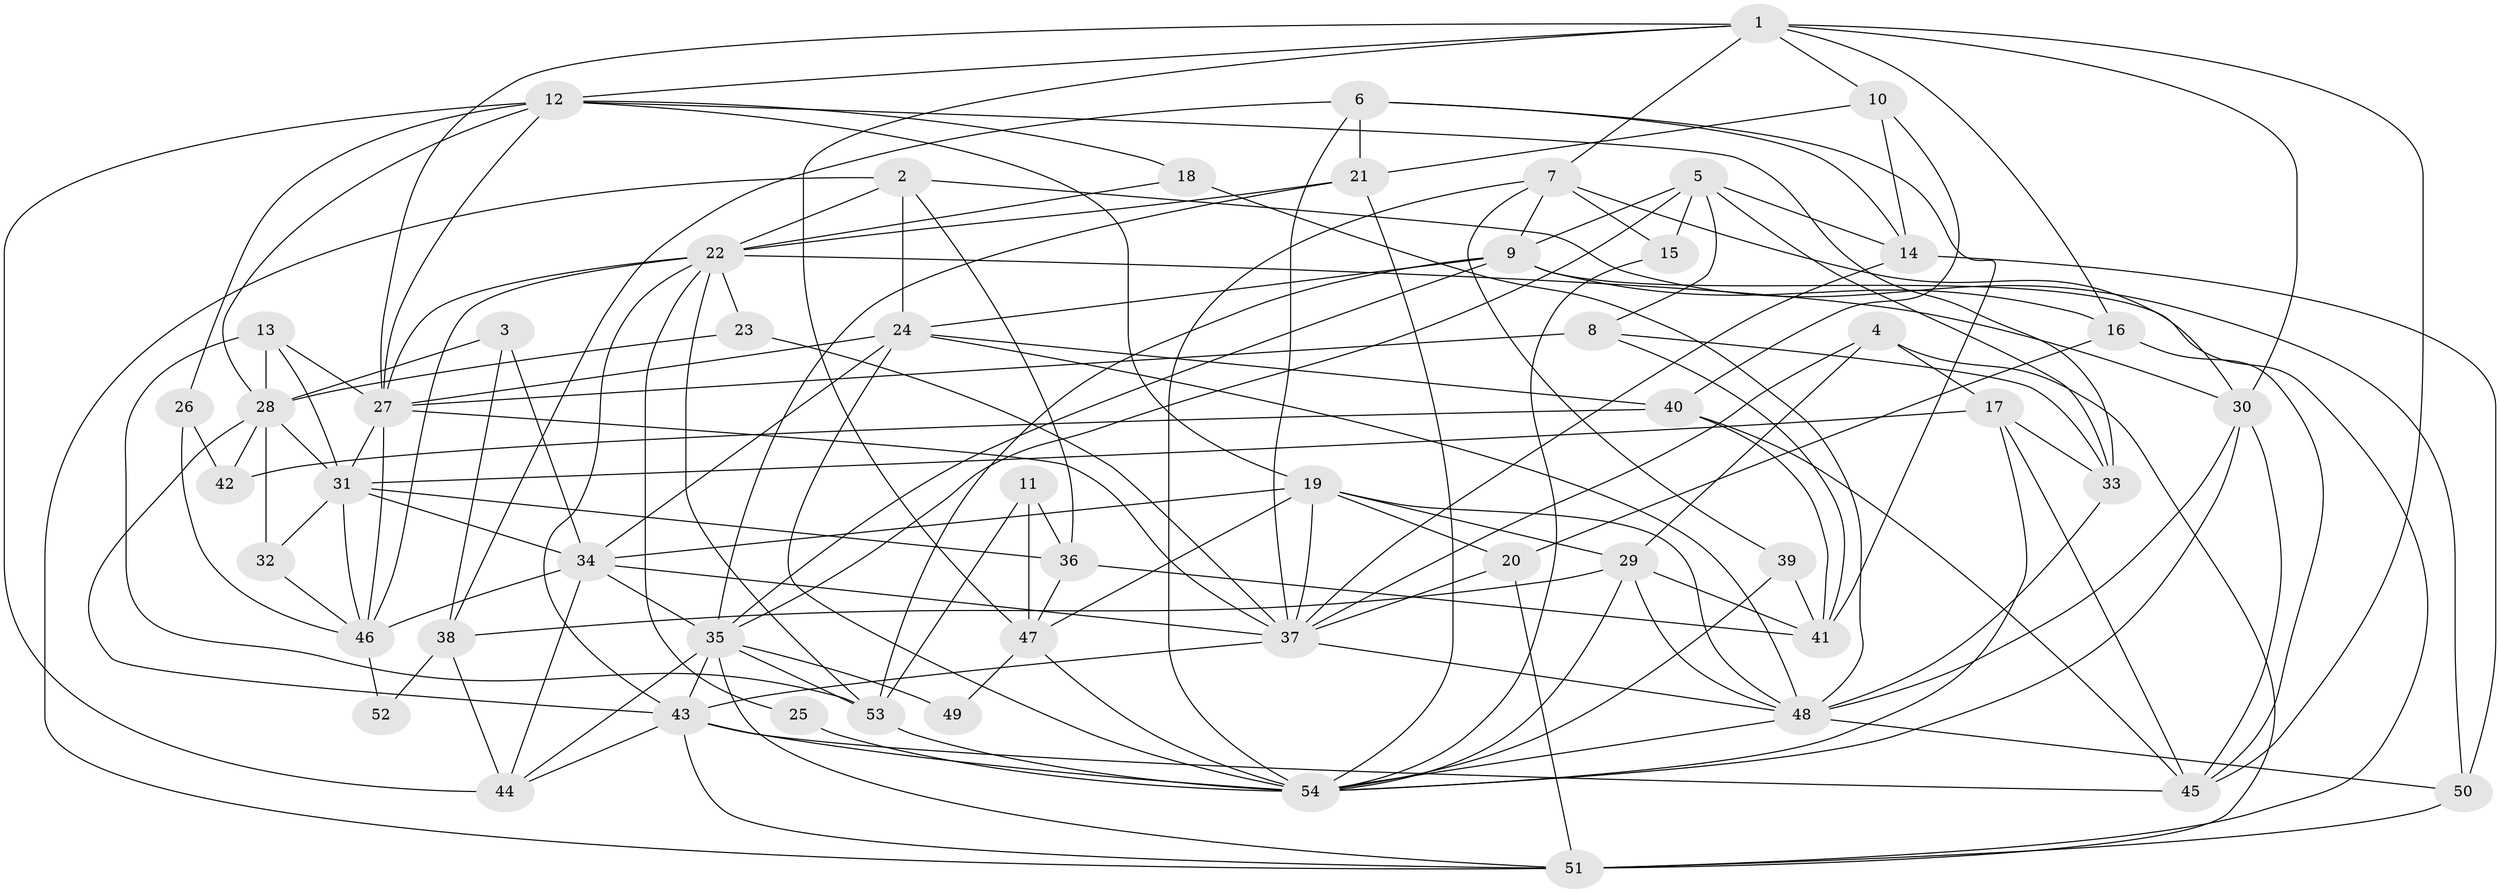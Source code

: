 // original degree distribution, {2: 0.14814814814814814, 4: 0.2777777777777778, 5: 0.25, 3: 0.2222222222222222, 9: 0.009259259259259259, 7: 0.018518518518518517, 6: 0.06481481481481481, 8: 0.009259259259259259}
// Generated by graph-tools (version 1.1) at 2025/50/03/09/25 03:50:06]
// undirected, 54 vertices, 151 edges
graph export_dot {
graph [start="1"]
  node [color=gray90,style=filled];
  1;
  2;
  3;
  4;
  5;
  6;
  7;
  8;
  9;
  10;
  11;
  12;
  13;
  14;
  15;
  16;
  17;
  18;
  19;
  20;
  21;
  22;
  23;
  24;
  25;
  26;
  27;
  28;
  29;
  30;
  31;
  32;
  33;
  34;
  35;
  36;
  37;
  38;
  39;
  40;
  41;
  42;
  43;
  44;
  45;
  46;
  47;
  48;
  49;
  50;
  51;
  52;
  53;
  54;
  1 -- 7 [weight=1.0];
  1 -- 10 [weight=1.0];
  1 -- 12 [weight=1.0];
  1 -- 16 [weight=1.0];
  1 -- 27 [weight=1.0];
  1 -- 30 [weight=1.0];
  1 -- 45 [weight=1.0];
  1 -- 47 [weight=1.0];
  2 -- 22 [weight=1.0];
  2 -- 24 [weight=1.0];
  2 -- 36 [weight=1.0];
  2 -- 50 [weight=1.0];
  2 -- 51 [weight=1.0];
  3 -- 28 [weight=1.0];
  3 -- 34 [weight=1.0];
  3 -- 38 [weight=1.0];
  4 -- 17 [weight=1.0];
  4 -- 29 [weight=1.0];
  4 -- 37 [weight=1.0];
  4 -- 51 [weight=1.0];
  5 -- 8 [weight=1.0];
  5 -- 9 [weight=1.0];
  5 -- 14 [weight=1.0];
  5 -- 15 [weight=1.0];
  5 -- 33 [weight=1.0];
  5 -- 35 [weight=1.0];
  6 -- 14 [weight=1.0];
  6 -- 21 [weight=1.0];
  6 -- 37 [weight=1.0];
  6 -- 38 [weight=1.0];
  6 -- 41 [weight=1.0];
  7 -- 9 [weight=1.0];
  7 -- 15 [weight=1.0];
  7 -- 30 [weight=1.0];
  7 -- 39 [weight=1.0];
  7 -- 54 [weight=1.0];
  8 -- 27 [weight=1.0];
  8 -- 33 [weight=1.0];
  8 -- 41 [weight=1.0];
  9 -- 16 [weight=1.0];
  9 -- 24 [weight=1.0];
  9 -- 35 [weight=1.0];
  9 -- 51 [weight=1.0];
  9 -- 53 [weight=1.0];
  10 -- 14 [weight=1.0];
  10 -- 21 [weight=1.0];
  10 -- 40 [weight=1.0];
  11 -- 36 [weight=1.0];
  11 -- 47 [weight=2.0];
  11 -- 53 [weight=1.0];
  12 -- 18 [weight=1.0];
  12 -- 19 [weight=1.0];
  12 -- 26 [weight=1.0];
  12 -- 27 [weight=1.0];
  12 -- 28 [weight=1.0];
  12 -- 33 [weight=1.0];
  12 -- 44 [weight=1.0];
  13 -- 27 [weight=1.0];
  13 -- 28 [weight=1.0];
  13 -- 31 [weight=1.0];
  13 -- 53 [weight=1.0];
  14 -- 37 [weight=1.0];
  14 -- 50 [weight=1.0];
  15 -- 54 [weight=1.0];
  16 -- 20 [weight=1.0];
  16 -- 45 [weight=1.0];
  17 -- 31 [weight=1.0];
  17 -- 33 [weight=1.0];
  17 -- 45 [weight=1.0];
  17 -- 54 [weight=1.0];
  18 -- 22 [weight=1.0];
  18 -- 48 [weight=1.0];
  19 -- 20 [weight=1.0];
  19 -- 29 [weight=1.0];
  19 -- 34 [weight=1.0];
  19 -- 37 [weight=1.0];
  19 -- 47 [weight=1.0];
  19 -- 48 [weight=1.0];
  20 -- 37 [weight=1.0];
  20 -- 51 [weight=1.0];
  21 -- 22 [weight=1.0];
  21 -- 35 [weight=1.0];
  21 -- 54 [weight=1.0];
  22 -- 23 [weight=1.0];
  22 -- 25 [weight=1.0];
  22 -- 27 [weight=1.0];
  22 -- 30 [weight=1.0];
  22 -- 43 [weight=1.0];
  22 -- 46 [weight=1.0];
  22 -- 53 [weight=1.0];
  23 -- 28 [weight=1.0];
  23 -- 37 [weight=1.0];
  24 -- 27 [weight=2.0];
  24 -- 34 [weight=1.0];
  24 -- 40 [weight=1.0];
  24 -- 48 [weight=1.0];
  24 -- 54 [weight=1.0];
  25 -- 54 [weight=2.0];
  26 -- 42 [weight=1.0];
  26 -- 46 [weight=1.0];
  27 -- 31 [weight=1.0];
  27 -- 37 [weight=1.0];
  27 -- 46 [weight=1.0];
  28 -- 31 [weight=1.0];
  28 -- 32 [weight=1.0];
  28 -- 42 [weight=1.0];
  28 -- 43 [weight=1.0];
  29 -- 38 [weight=1.0];
  29 -- 41 [weight=1.0];
  29 -- 48 [weight=1.0];
  29 -- 54 [weight=1.0];
  30 -- 45 [weight=1.0];
  30 -- 48 [weight=1.0];
  30 -- 54 [weight=1.0];
  31 -- 32 [weight=1.0];
  31 -- 34 [weight=1.0];
  31 -- 36 [weight=1.0];
  31 -- 46 [weight=1.0];
  32 -- 46 [weight=1.0];
  33 -- 48 [weight=1.0];
  34 -- 35 [weight=1.0];
  34 -- 37 [weight=1.0];
  34 -- 44 [weight=1.0];
  34 -- 46 [weight=1.0];
  35 -- 43 [weight=1.0];
  35 -- 44 [weight=1.0];
  35 -- 49 [weight=1.0];
  35 -- 51 [weight=1.0];
  35 -- 53 [weight=1.0];
  36 -- 41 [weight=1.0];
  36 -- 47 [weight=1.0];
  37 -- 43 [weight=1.0];
  37 -- 48 [weight=1.0];
  38 -- 44 [weight=1.0];
  38 -- 52 [weight=1.0];
  39 -- 41 [weight=1.0];
  39 -- 54 [weight=1.0];
  40 -- 41 [weight=1.0];
  40 -- 42 [weight=1.0];
  40 -- 45 [weight=1.0];
  43 -- 44 [weight=1.0];
  43 -- 45 [weight=1.0];
  43 -- 51 [weight=1.0];
  43 -- 54 [weight=1.0];
  46 -- 52 [weight=1.0];
  47 -- 49 [weight=1.0];
  47 -- 54 [weight=1.0];
  48 -- 50 [weight=2.0];
  48 -- 54 [weight=1.0];
  50 -- 51 [weight=1.0];
  53 -- 54 [weight=1.0];
}
